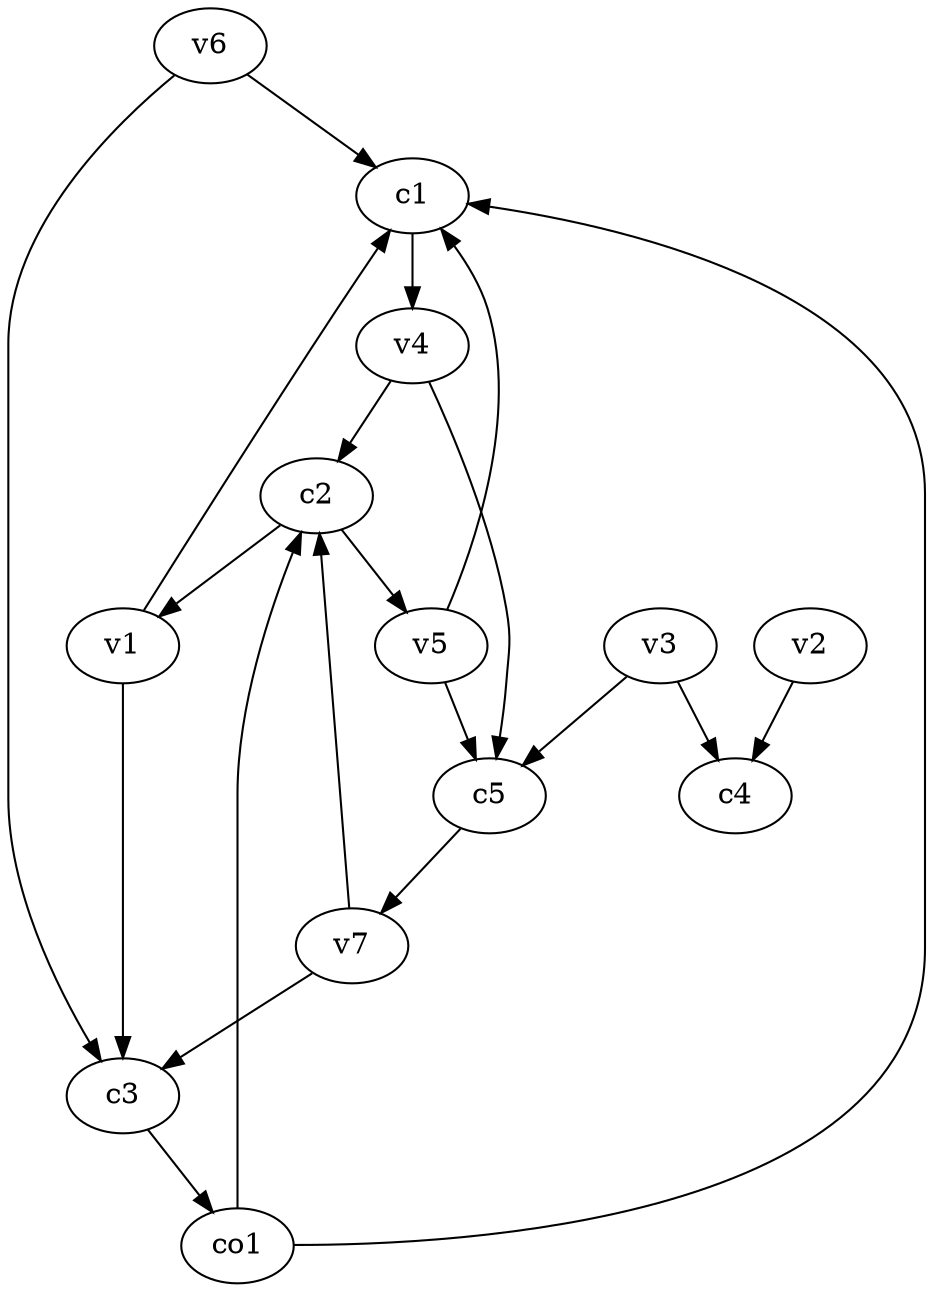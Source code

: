 strict digraph  {
c1;
c2;
c3;
c4;
c5;
v1;
v2;
v3;
v4;
v5;
v6;
v7;
co1;
c1 -> v4  [weight=1];
c2 -> v1  [weight=1];
c2 -> v5  [weight=1];
c3 -> co1  [weight=1];
c5 -> v7  [weight=1];
v1 -> c1  [weight=1];
v1 -> c3  [weight=1];
v2 -> c4  [weight=1];
v3 -> c5  [weight=1];
v3 -> c4  [weight=1];
v4 -> c2  [weight=1];
v4 -> c5  [weight=1];
v5 -> c5  [weight=1];
v5 -> c1  [weight=1];
v6 -> c3  [weight=1];
v6 -> c1  [weight=1];
v7 -> c3  [weight=1];
v7 -> c2  [weight=1];
co1 -> c2  [weight=1];
co1 -> c1  [weight=1];
}
